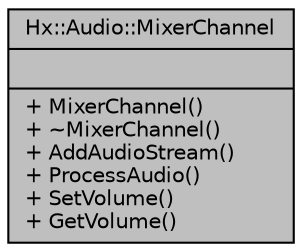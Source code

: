 digraph "Hx::Audio::MixerChannel"
{
  edge [fontname="Helvetica",fontsize="10",labelfontname="Helvetica",labelfontsize="10"];
  node [fontname="Helvetica",fontsize="10",shape=record];
  Node1 [label="{Hx::Audio::MixerChannel\n||+ MixerChannel()\l+ ~MixerChannel()\l+ AddAudioStream()\l+ ProcessAudio()\l+ SetVolume()\l+ GetVolume()\l}",height=0.2,width=0.4,color="black", fillcolor="grey75", style="filled", fontcolor="black"];
}
